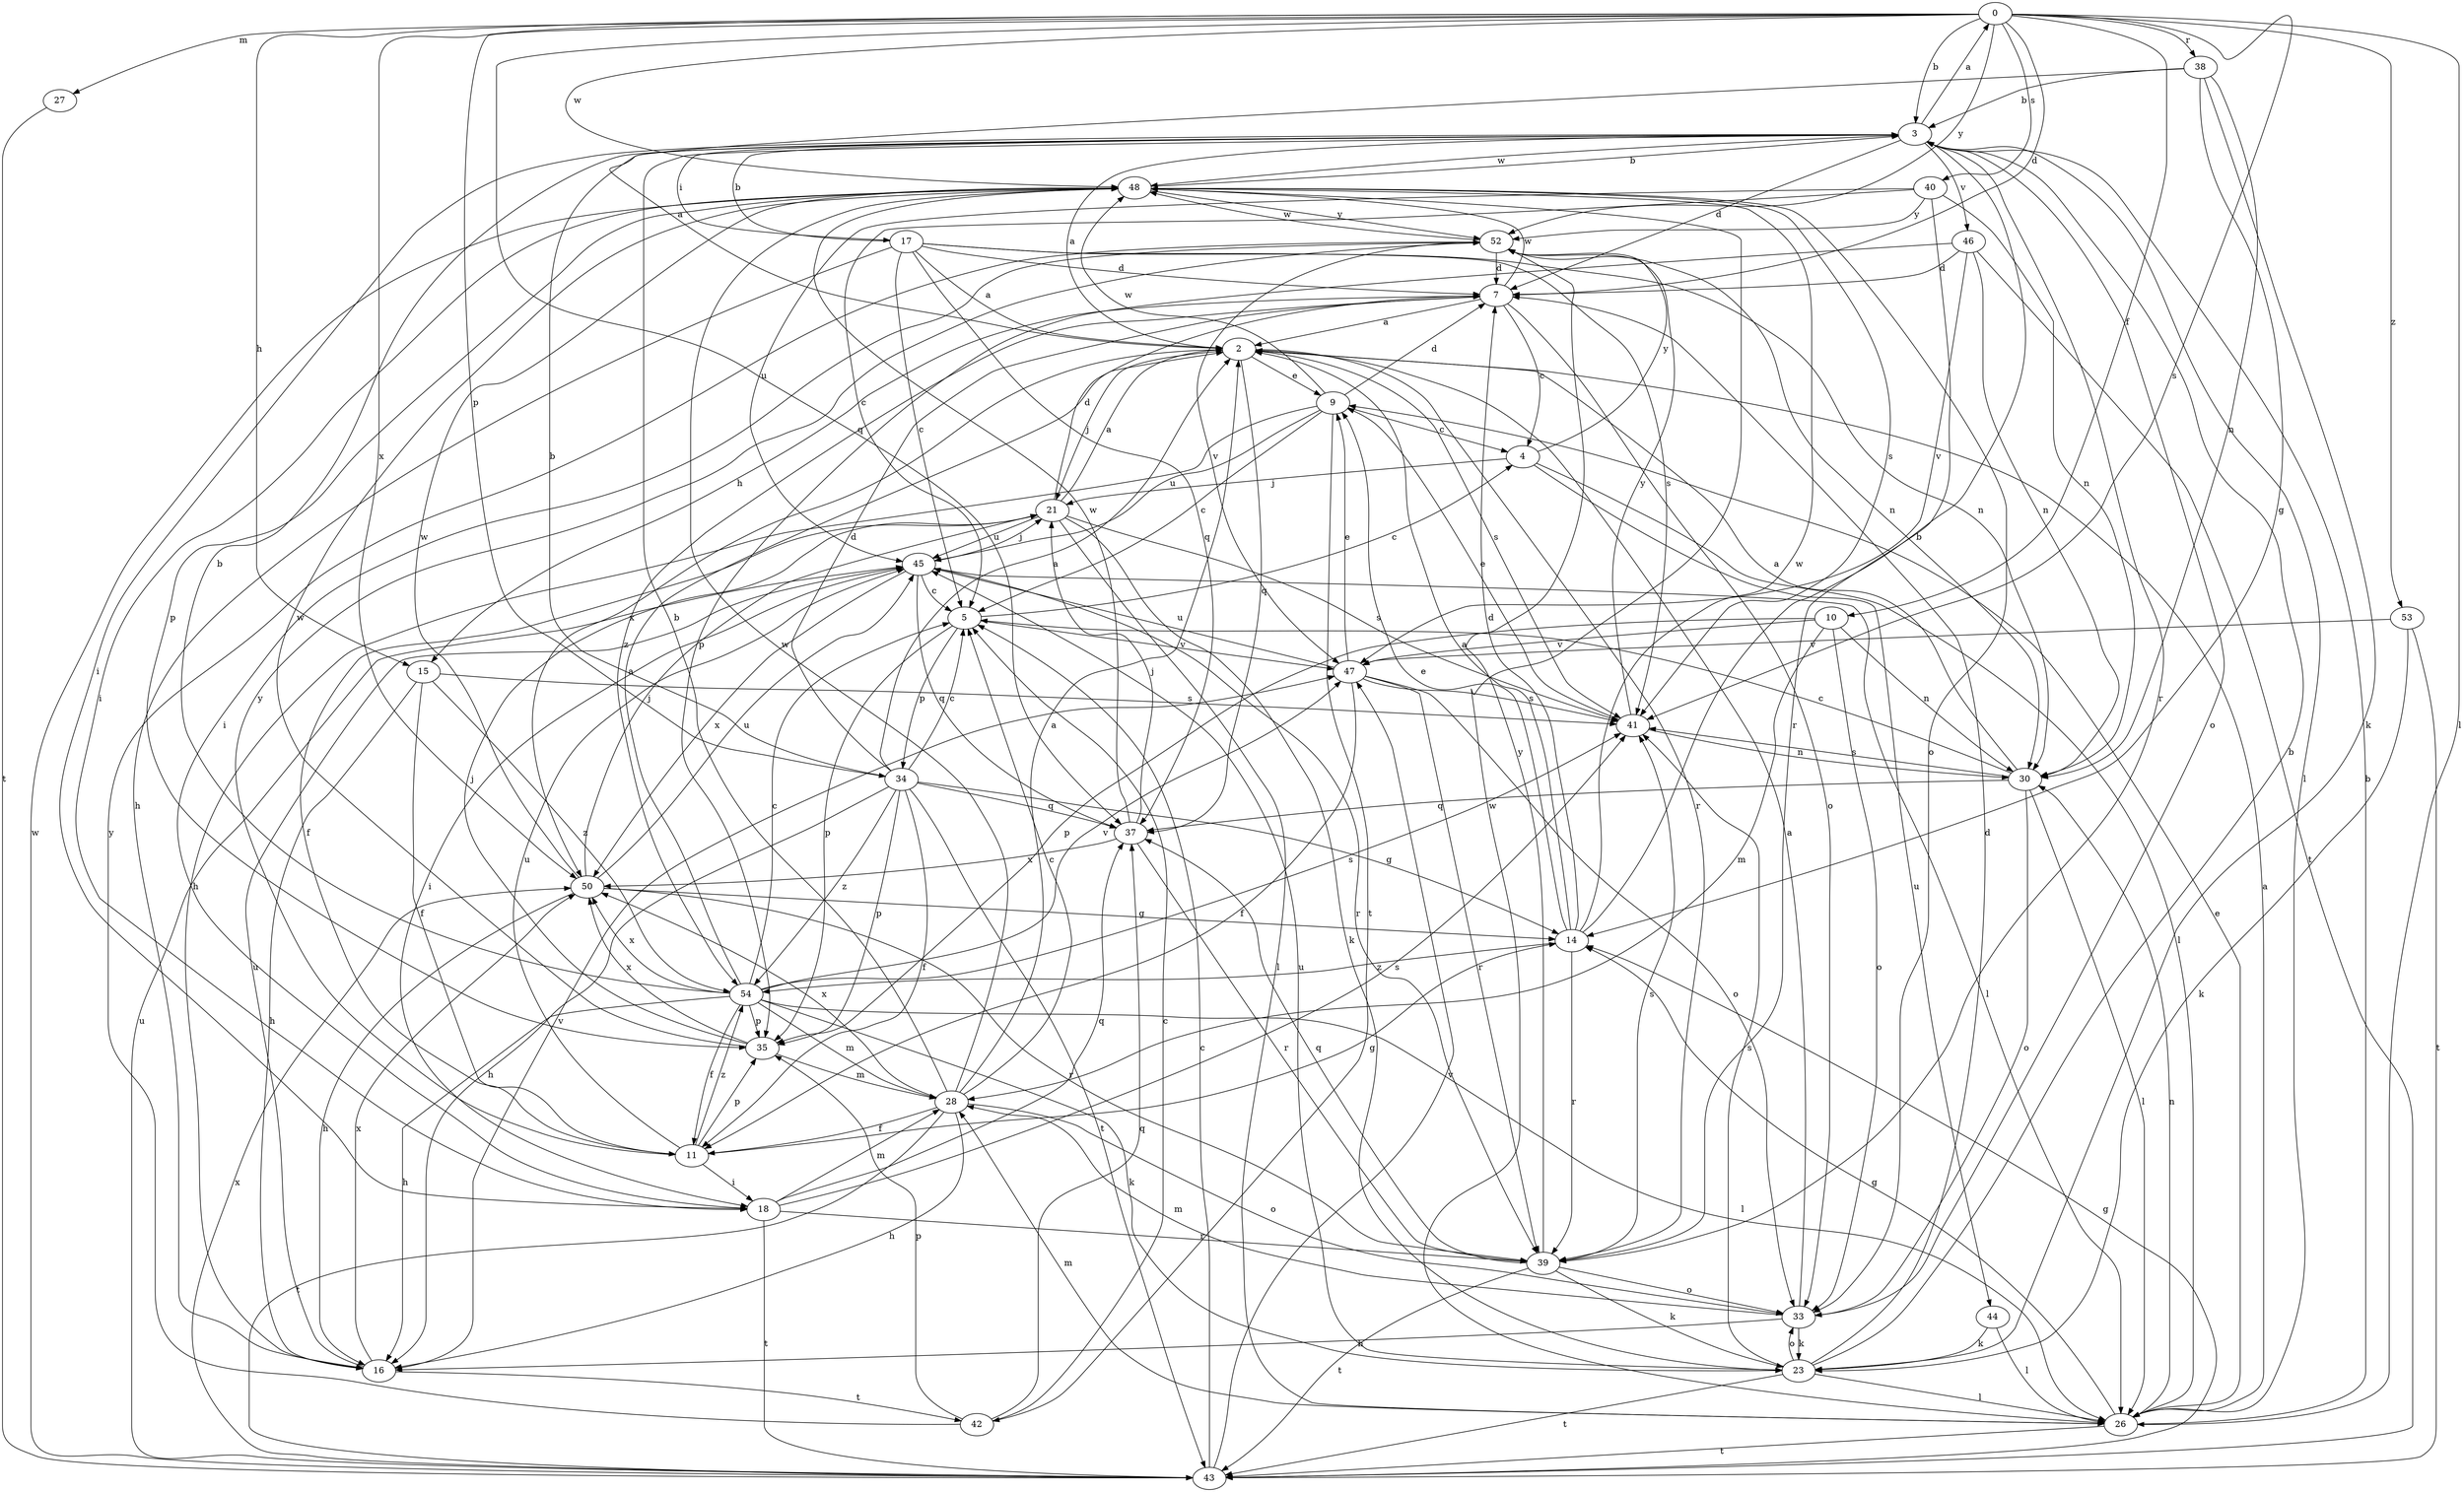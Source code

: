 strict digraph  {
0;
2;
3;
4;
5;
7;
9;
10;
11;
14;
15;
16;
17;
18;
21;
23;
26;
27;
28;
30;
33;
34;
35;
37;
38;
39;
40;
41;
42;
43;
44;
45;
46;
47;
48;
50;
52;
53;
54;
0 -> 3  [label=b];
0 -> 7  [label=d];
0 -> 10  [label=f];
0 -> 15  [label=h];
0 -> 26  [label=l];
0 -> 27  [label=m];
0 -> 34  [label=p];
0 -> 37  [label=q];
0 -> 38  [label=r];
0 -> 40  [label=s];
0 -> 41  [label=s];
0 -> 48  [label=w];
0 -> 50  [label=x];
0 -> 52  [label=y];
0 -> 53  [label=z];
2 -> 9  [label=e];
2 -> 21  [label=j];
2 -> 37  [label=q];
2 -> 39  [label=r];
2 -> 41  [label=s];
2 -> 50  [label=x];
3 -> 0  [label=a];
3 -> 2  [label=a];
3 -> 7  [label=d];
3 -> 17  [label=i];
3 -> 18  [label=i];
3 -> 26  [label=l];
3 -> 33  [label=o];
3 -> 39  [label=r];
3 -> 46  [label=v];
3 -> 48  [label=w];
4 -> 21  [label=j];
4 -> 26  [label=l];
4 -> 44  [label=u];
4 -> 52  [label=y];
5 -> 4  [label=c];
5 -> 34  [label=p];
5 -> 35  [label=p];
5 -> 47  [label=v];
7 -> 2  [label=a];
7 -> 4  [label=c];
7 -> 15  [label=h];
7 -> 33  [label=o];
7 -> 48  [label=w];
7 -> 54  [label=z];
9 -> 4  [label=c];
9 -> 5  [label=c];
9 -> 7  [label=d];
9 -> 16  [label=h];
9 -> 42  [label=t];
9 -> 45  [label=u];
9 -> 48  [label=w];
10 -> 28  [label=m];
10 -> 30  [label=n];
10 -> 33  [label=o];
10 -> 35  [label=p];
10 -> 47  [label=v];
11 -> 14  [label=g];
11 -> 18  [label=i];
11 -> 35  [label=p];
11 -> 45  [label=u];
11 -> 52  [label=y];
11 -> 54  [label=z];
14 -> 2  [label=a];
14 -> 3  [label=b];
14 -> 7  [label=d];
14 -> 9  [label=e];
14 -> 39  [label=r];
14 -> 48  [label=w];
14 -> 54  [label=z];
15 -> 11  [label=f];
15 -> 16  [label=h];
15 -> 41  [label=s];
15 -> 54  [label=z];
16 -> 42  [label=t];
16 -> 45  [label=u];
16 -> 47  [label=v];
16 -> 50  [label=x];
17 -> 2  [label=a];
17 -> 3  [label=b];
17 -> 5  [label=c];
17 -> 7  [label=d];
17 -> 16  [label=h];
17 -> 30  [label=n];
17 -> 37  [label=q];
17 -> 41  [label=s];
18 -> 28  [label=m];
18 -> 37  [label=q];
18 -> 39  [label=r];
18 -> 41  [label=s];
18 -> 43  [label=t];
21 -> 2  [label=a];
21 -> 7  [label=d];
21 -> 11  [label=f];
21 -> 23  [label=k];
21 -> 26  [label=l];
21 -> 41  [label=s];
21 -> 45  [label=u];
23 -> 3  [label=b];
23 -> 7  [label=d];
23 -> 26  [label=l];
23 -> 33  [label=o];
23 -> 41  [label=s];
23 -> 43  [label=t];
23 -> 45  [label=u];
26 -> 2  [label=a];
26 -> 3  [label=b];
26 -> 9  [label=e];
26 -> 14  [label=g];
26 -> 28  [label=m];
26 -> 30  [label=n];
26 -> 43  [label=t];
26 -> 48  [label=w];
27 -> 43  [label=t];
28 -> 2  [label=a];
28 -> 3  [label=b];
28 -> 5  [label=c];
28 -> 11  [label=f];
28 -> 16  [label=h];
28 -> 33  [label=o];
28 -> 43  [label=t];
28 -> 48  [label=w];
28 -> 50  [label=x];
30 -> 2  [label=a];
30 -> 5  [label=c];
30 -> 26  [label=l];
30 -> 33  [label=o];
30 -> 37  [label=q];
30 -> 41  [label=s];
33 -> 2  [label=a];
33 -> 16  [label=h];
33 -> 23  [label=k];
33 -> 28  [label=m];
34 -> 2  [label=a];
34 -> 3  [label=b];
34 -> 5  [label=c];
34 -> 7  [label=d];
34 -> 11  [label=f];
34 -> 14  [label=g];
34 -> 16  [label=h];
34 -> 35  [label=p];
34 -> 37  [label=q];
34 -> 43  [label=t];
34 -> 54  [label=z];
35 -> 21  [label=j];
35 -> 28  [label=m];
35 -> 48  [label=w];
35 -> 50  [label=x];
37 -> 21  [label=j];
37 -> 39  [label=r];
37 -> 48  [label=w];
37 -> 50  [label=x];
38 -> 2  [label=a];
38 -> 3  [label=b];
38 -> 14  [label=g];
38 -> 23  [label=k];
38 -> 30  [label=n];
39 -> 23  [label=k];
39 -> 33  [label=o];
39 -> 37  [label=q];
39 -> 41  [label=s];
39 -> 43  [label=t];
39 -> 52  [label=y];
40 -> 5  [label=c];
40 -> 30  [label=n];
40 -> 39  [label=r];
40 -> 45  [label=u];
40 -> 52  [label=y];
41 -> 9  [label=e];
41 -> 30  [label=n];
41 -> 52  [label=y];
42 -> 5  [label=c];
42 -> 35  [label=p];
42 -> 37  [label=q];
42 -> 52  [label=y];
43 -> 5  [label=c];
43 -> 14  [label=g];
43 -> 45  [label=u];
43 -> 47  [label=v];
43 -> 48  [label=w];
43 -> 50  [label=x];
44 -> 23  [label=k];
44 -> 26  [label=l];
45 -> 5  [label=c];
45 -> 18  [label=i];
45 -> 21  [label=j];
45 -> 26  [label=l];
45 -> 37  [label=q];
45 -> 39  [label=r];
45 -> 50  [label=x];
46 -> 7  [label=d];
46 -> 30  [label=n];
46 -> 35  [label=p];
46 -> 43  [label=t];
46 -> 47  [label=v];
47 -> 9  [label=e];
47 -> 11  [label=f];
47 -> 33  [label=o];
47 -> 39  [label=r];
47 -> 41  [label=s];
47 -> 45  [label=u];
48 -> 3  [label=b];
48 -> 18  [label=i];
48 -> 33  [label=o];
48 -> 35  [label=p];
48 -> 41  [label=s];
48 -> 52  [label=y];
50 -> 14  [label=g];
50 -> 16  [label=h];
50 -> 21  [label=j];
50 -> 39  [label=r];
50 -> 45  [label=u];
50 -> 48  [label=w];
52 -> 7  [label=d];
52 -> 18  [label=i];
52 -> 30  [label=n];
52 -> 47  [label=v];
52 -> 48  [label=w];
53 -> 23  [label=k];
53 -> 43  [label=t];
53 -> 47  [label=v];
54 -> 2  [label=a];
54 -> 3  [label=b];
54 -> 5  [label=c];
54 -> 11  [label=f];
54 -> 16  [label=h];
54 -> 23  [label=k];
54 -> 26  [label=l];
54 -> 28  [label=m];
54 -> 35  [label=p];
54 -> 41  [label=s];
54 -> 47  [label=v];
54 -> 50  [label=x];
}
